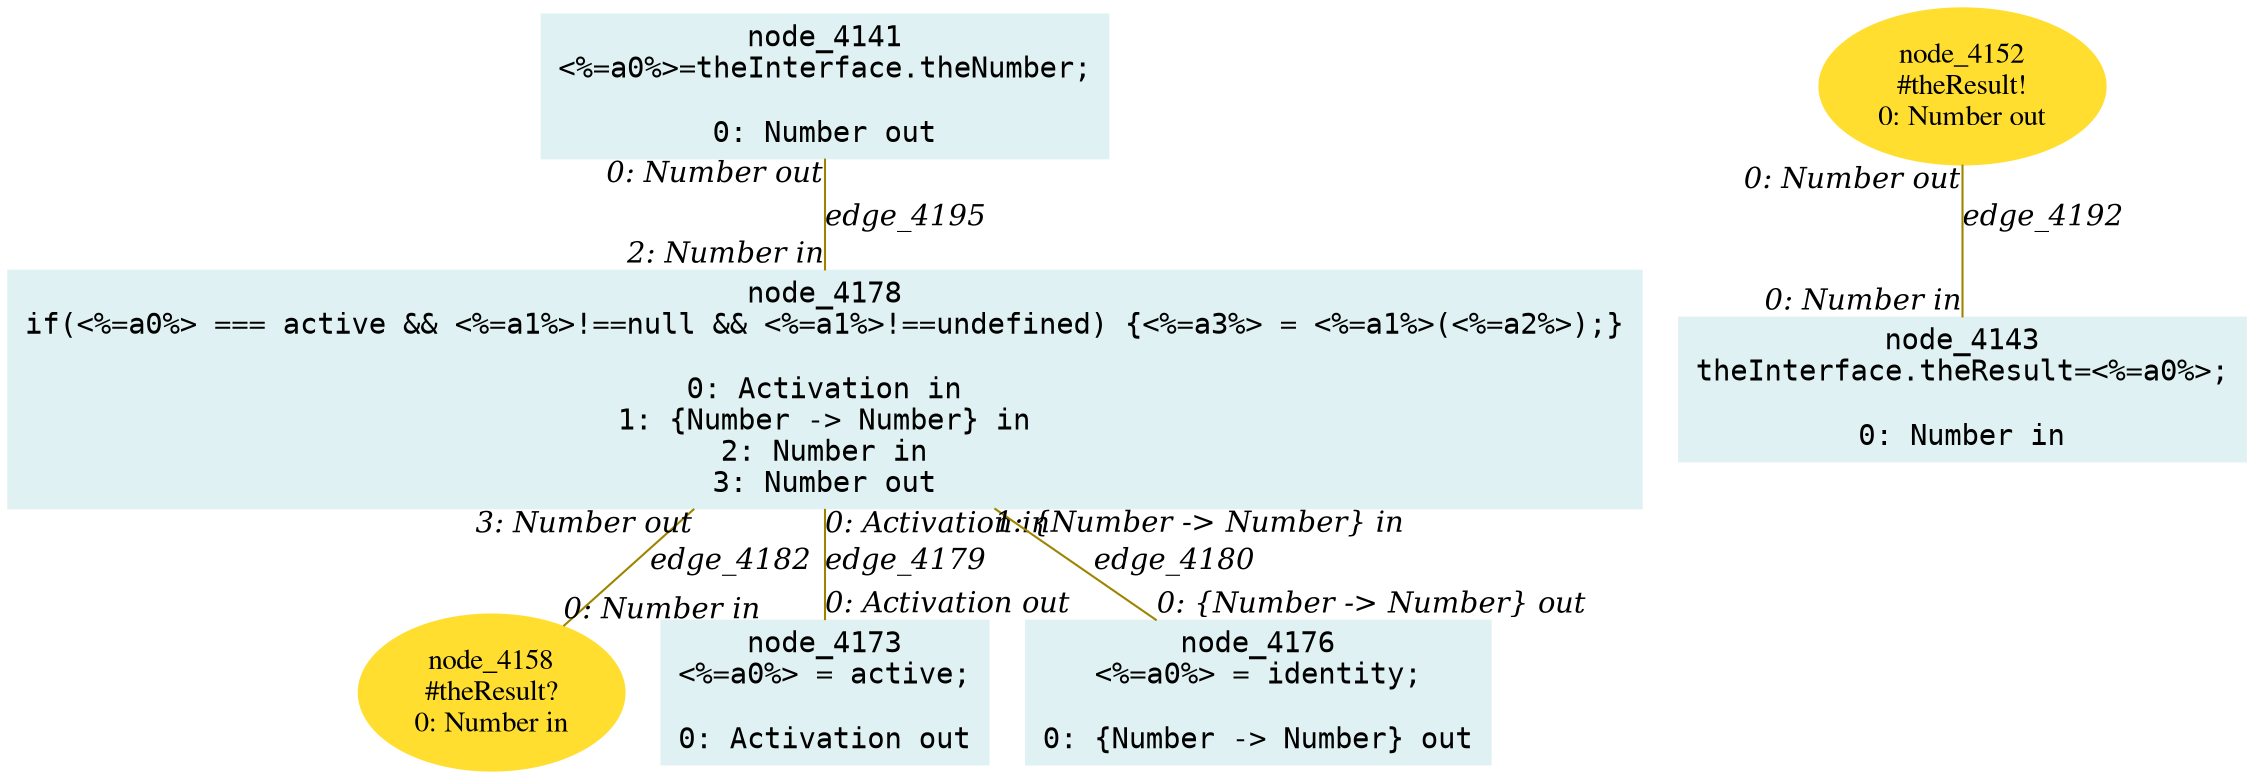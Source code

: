 digraph g{node_4141 [shape="box", style="filled", color="#dff1f2", fontname="Courier", label="node_4141
<%=a0%>=theInterface.theNumber;

0: Number out" ]
node_4143 [shape="box", style="filled", color="#dff1f2", fontname="Courier", label="node_4143
theInterface.theResult=<%=a0%>;

0: Number in" ]
node_4152 [shape="ellipse", style="filled", color="#ffde2f", fontname="Times", label="node_4152
#theResult!
0: Number out" ]
node_4158 [shape="ellipse", style="filled", color="#ffde2f", fontname="Times", label="node_4158
#theResult?
0: Number in" ]
node_4173 [shape="box", style="filled", color="#dff1f2", fontname="Courier", label="node_4173
<%=a0%> = active;

0: Activation out" ]
node_4176 [shape="box", style="filled", color="#dff1f2", fontname="Courier", label="node_4176
<%=a0%> = identity;

0: {Number -> Number} out" ]
node_4178 [shape="box", style="filled", color="#dff1f2", fontname="Courier", label="node_4178
if(<%=a0%> === active && <%=a1%>!==null && <%=a1%>!==undefined) {<%=a3%> = <%=a1%>(<%=a2%>);}

0: Activation in
1: {Number -> Number} in
2: Number in
3: Number out" ]
node_4178 -> node_4173 [dir=none, arrowHead=none, fontname="Times-Italic", arrowsize=1, color="#9d8400", label="edge_4179",  headlabel="0: Activation out", taillabel="0: Activation in" ]
node_4178 -> node_4176 [dir=none, arrowHead=none, fontname="Times-Italic", arrowsize=1, color="#9d8400", label="edge_4180",  headlabel="0: {Number -> Number} out", taillabel="1: {Number -> Number} in" ]
node_4178 -> node_4158 [dir=none, arrowHead=none, fontname="Times-Italic", arrowsize=1, color="#9d8400", label="edge_4182",  headlabel="0: Number in", taillabel="3: Number out" ]
node_4152 -> node_4143 [dir=none, arrowHead=none, fontname="Times-Italic", arrowsize=1, color="#9d8400", label="edge_4192",  headlabel="0: Number in", taillabel="0: Number out" ]
node_4141 -> node_4178 [dir=none, arrowHead=none, fontname="Times-Italic", arrowsize=1, color="#9d8400", label="edge_4195",  headlabel="2: Number in", taillabel="0: Number out" ]
}